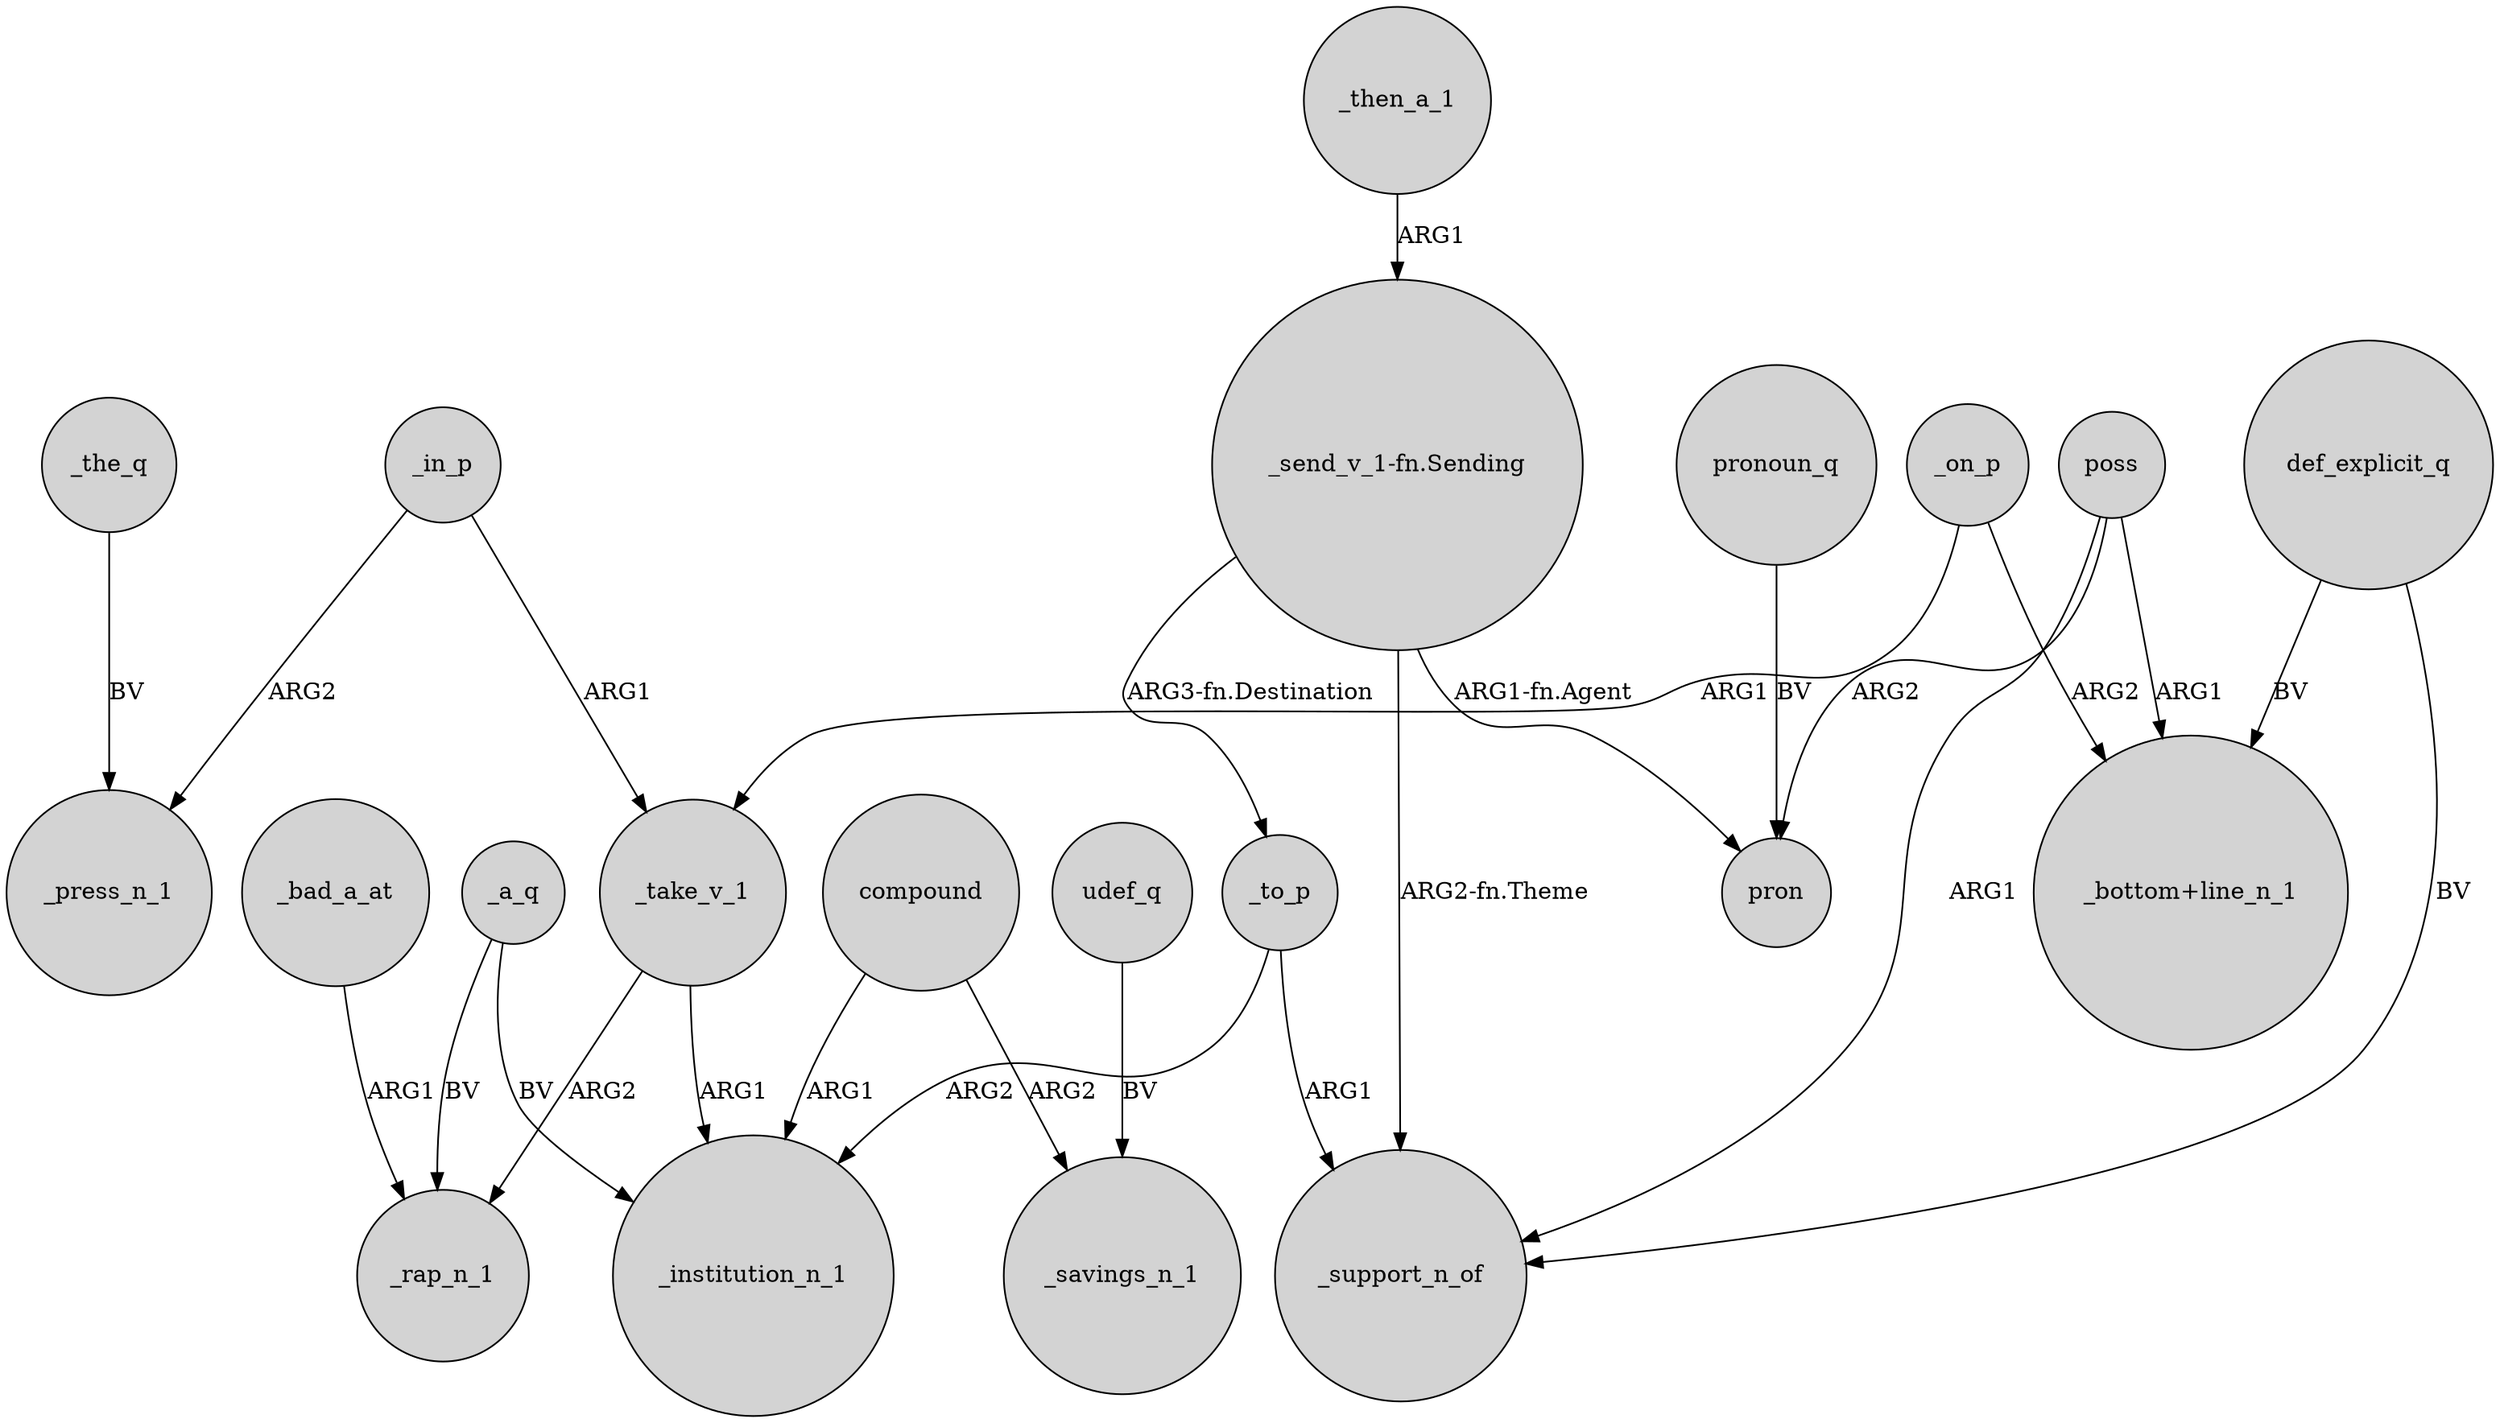 digraph {
	node [shape=circle style=filled]
	_the_q -> _press_n_1 [label=BV]
	poss -> pron [label=ARG2]
	poss -> _support_n_of [label=ARG1]
	compound -> _savings_n_1 [label=ARG2]
	_bad_a_at -> _rap_n_1 [label=ARG1]
	poss -> "_bottom+line_n_1" [label=ARG1]
	_then_a_1 -> "_send_v_1-fn.Sending" [label=ARG1]
	udef_q -> _savings_n_1 [label=BV]
	"_send_v_1-fn.Sending" -> pron [label="ARG1-fn.Agent"]
	_a_q -> _institution_n_1 [label=BV]
	_on_p -> "_bottom+line_n_1" [label=ARG2]
	def_explicit_q -> _support_n_of [label=BV]
	pronoun_q -> pron [label=BV]
	_in_p -> _take_v_1 [label=ARG1]
	def_explicit_q -> "_bottom+line_n_1" [label=BV]
	"_send_v_1-fn.Sending" -> _to_p [label="ARG3-fn.Destination"]
	_in_p -> _press_n_1 [label=ARG2]
	"_send_v_1-fn.Sending" -> _support_n_of [label="ARG2-fn.Theme"]
	_to_p -> _institution_n_1 [label=ARG2]
	_a_q -> _rap_n_1 [label=BV]
	_take_v_1 -> _institution_n_1 [label=ARG1]
	compound -> _institution_n_1 [label=ARG1]
	_on_p -> _take_v_1 [label=ARG1]
	_take_v_1 -> _rap_n_1 [label=ARG2]
	_to_p -> _support_n_of [label=ARG1]
}
